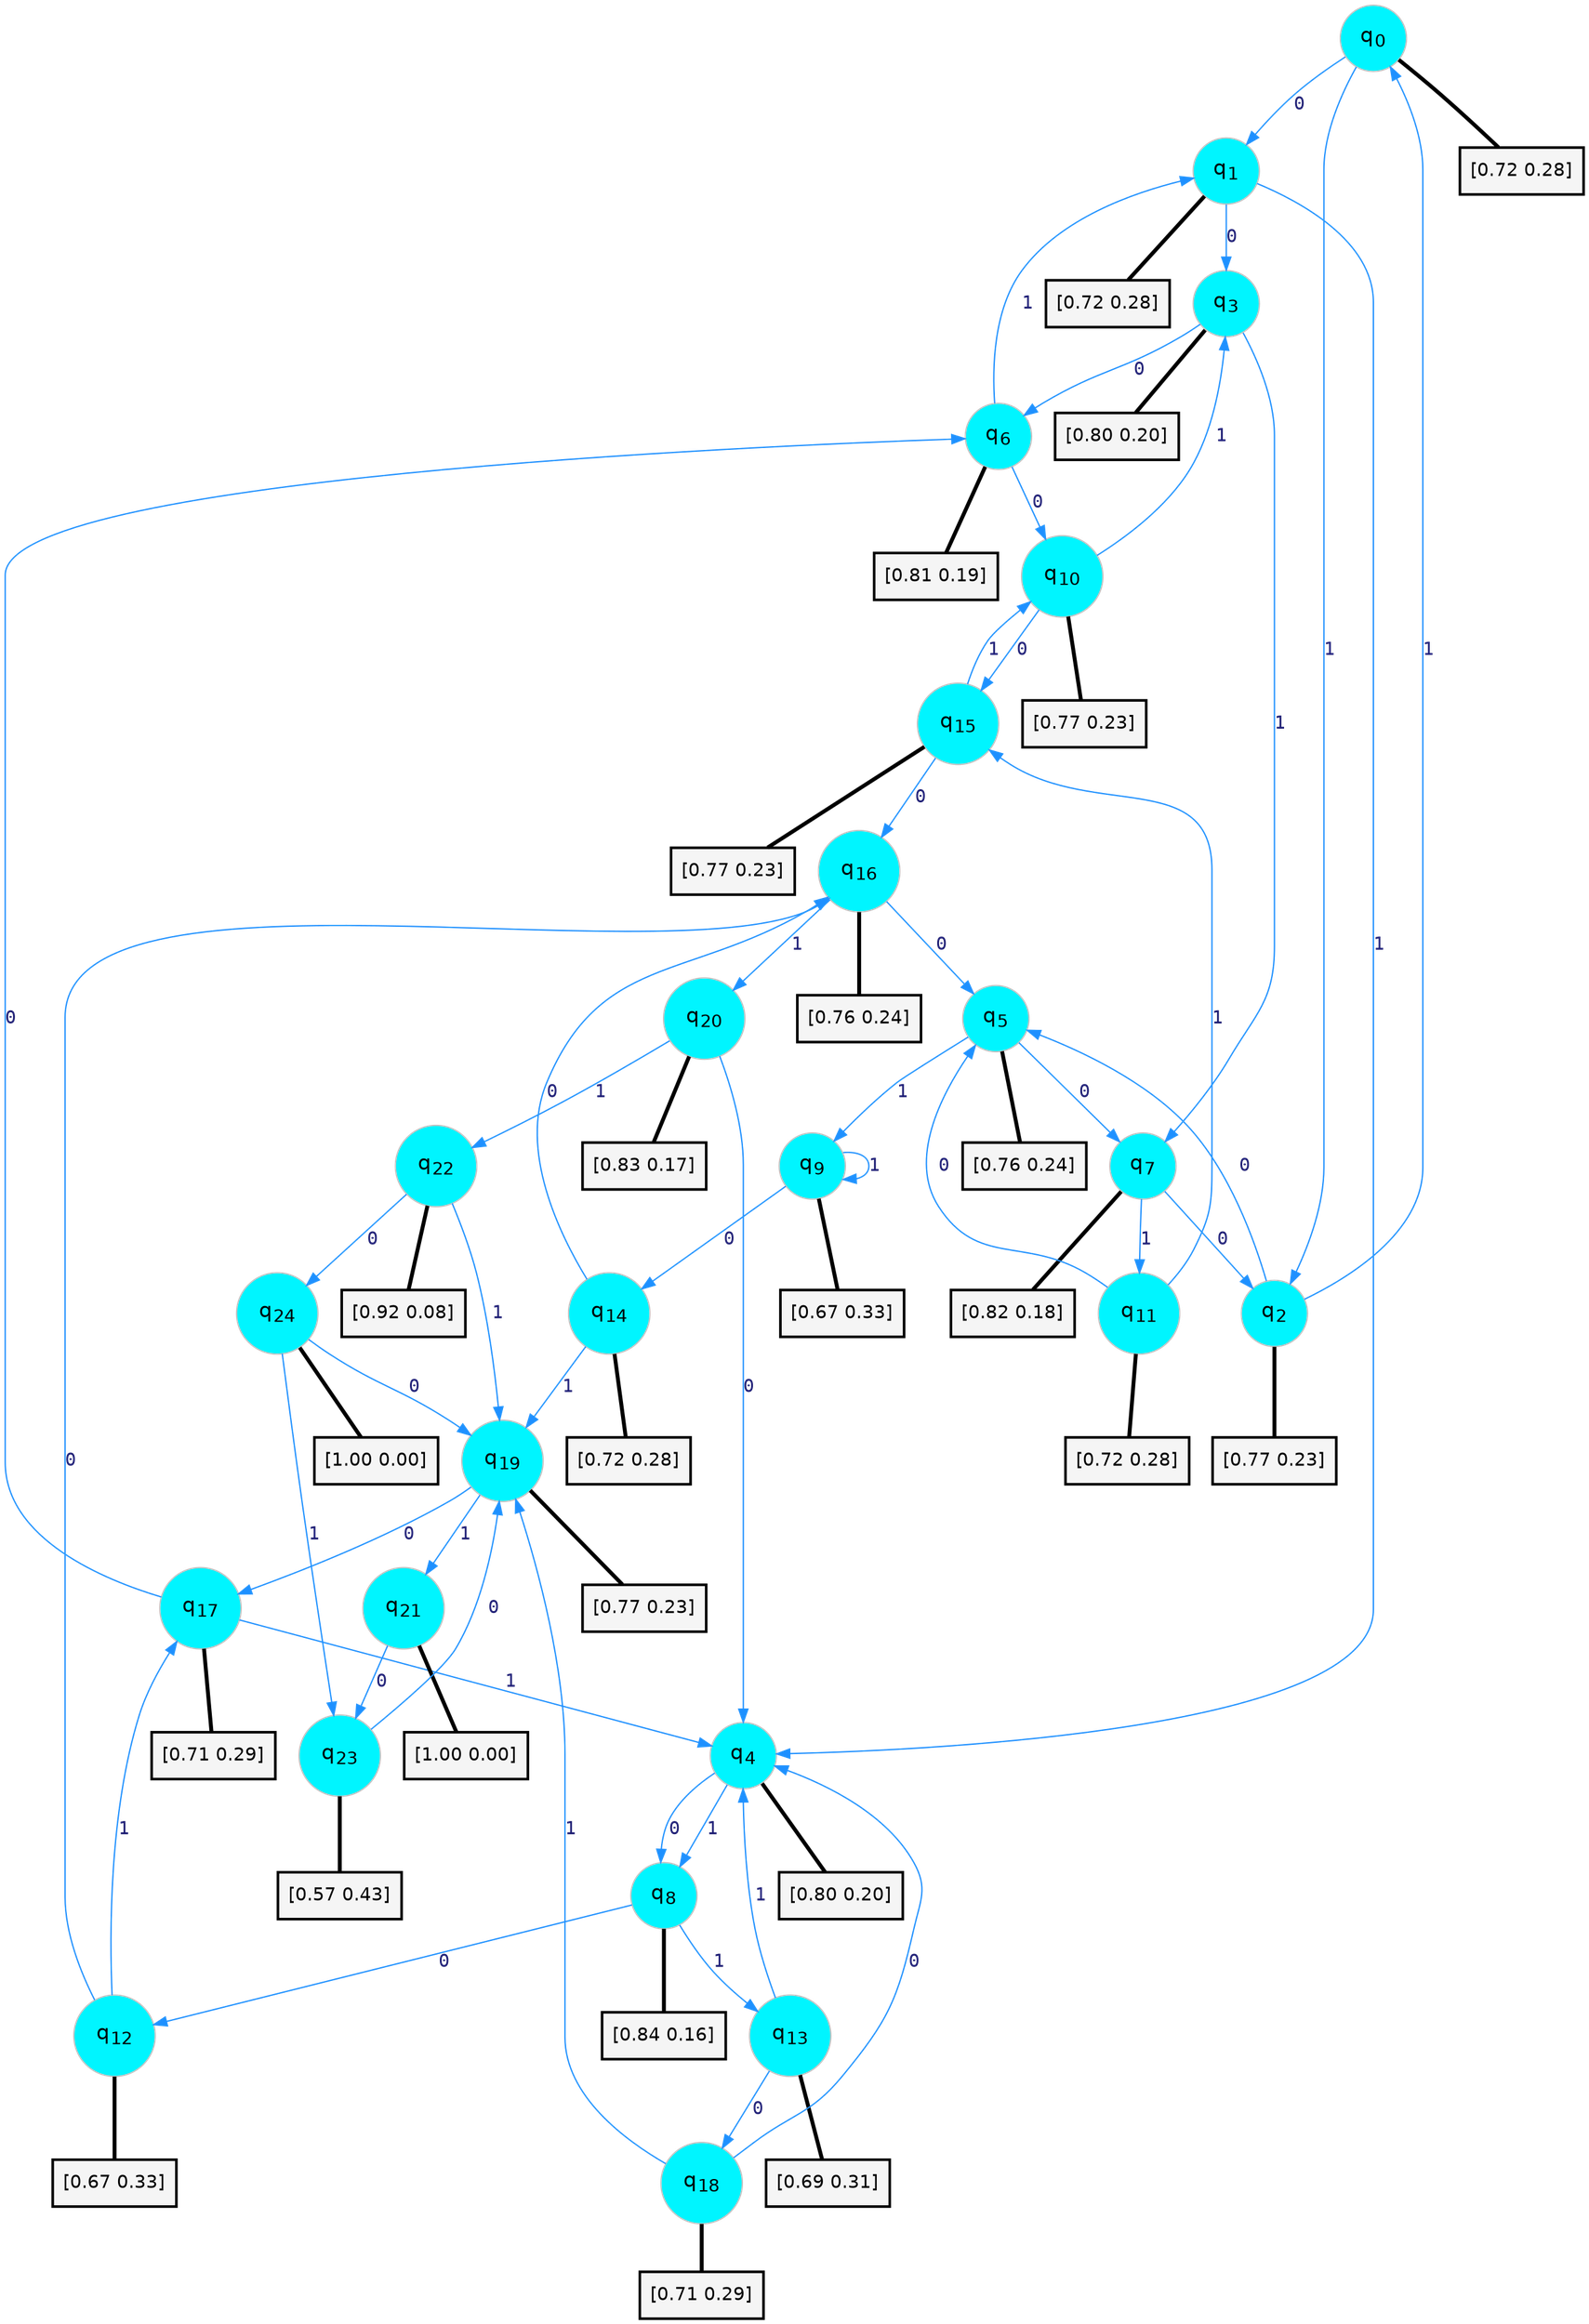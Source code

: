 digraph G {
graph [
bgcolor=transparent, dpi=300, rankdir=TD, size="40,25"];
node [
color=gray, fillcolor=turquoise1, fontcolor=black, fontname=Helvetica, fontsize=16, fontweight=bold, shape=circle, style=filled];
edge [
arrowsize=1, color=dodgerblue1, fontcolor=midnightblue, fontname=courier, fontweight=bold, penwidth=1, style=solid, weight=20];
0[label=<q<SUB>0</SUB>>];
1[label=<q<SUB>1</SUB>>];
2[label=<q<SUB>2</SUB>>];
3[label=<q<SUB>3</SUB>>];
4[label=<q<SUB>4</SUB>>];
5[label=<q<SUB>5</SUB>>];
6[label=<q<SUB>6</SUB>>];
7[label=<q<SUB>7</SUB>>];
8[label=<q<SUB>8</SUB>>];
9[label=<q<SUB>9</SUB>>];
10[label=<q<SUB>10</SUB>>];
11[label=<q<SUB>11</SUB>>];
12[label=<q<SUB>12</SUB>>];
13[label=<q<SUB>13</SUB>>];
14[label=<q<SUB>14</SUB>>];
15[label=<q<SUB>15</SUB>>];
16[label=<q<SUB>16</SUB>>];
17[label=<q<SUB>17</SUB>>];
18[label=<q<SUB>18</SUB>>];
19[label=<q<SUB>19</SUB>>];
20[label=<q<SUB>20</SUB>>];
21[label=<q<SUB>21</SUB>>];
22[label=<q<SUB>22</SUB>>];
23[label=<q<SUB>23</SUB>>];
24[label=<q<SUB>24</SUB>>];
25[label="[0.72 0.28]", shape=box,fontcolor=black, fontname=Helvetica, fontsize=14, penwidth=2, fillcolor=whitesmoke,color=black];
26[label="[0.72 0.28]", shape=box,fontcolor=black, fontname=Helvetica, fontsize=14, penwidth=2, fillcolor=whitesmoke,color=black];
27[label="[0.77 0.23]", shape=box,fontcolor=black, fontname=Helvetica, fontsize=14, penwidth=2, fillcolor=whitesmoke,color=black];
28[label="[0.80 0.20]", shape=box,fontcolor=black, fontname=Helvetica, fontsize=14, penwidth=2, fillcolor=whitesmoke,color=black];
29[label="[0.80 0.20]", shape=box,fontcolor=black, fontname=Helvetica, fontsize=14, penwidth=2, fillcolor=whitesmoke,color=black];
30[label="[0.76 0.24]", shape=box,fontcolor=black, fontname=Helvetica, fontsize=14, penwidth=2, fillcolor=whitesmoke,color=black];
31[label="[0.81 0.19]", shape=box,fontcolor=black, fontname=Helvetica, fontsize=14, penwidth=2, fillcolor=whitesmoke,color=black];
32[label="[0.82 0.18]", shape=box,fontcolor=black, fontname=Helvetica, fontsize=14, penwidth=2, fillcolor=whitesmoke,color=black];
33[label="[0.84 0.16]", shape=box,fontcolor=black, fontname=Helvetica, fontsize=14, penwidth=2, fillcolor=whitesmoke,color=black];
34[label="[0.67 0.33]", shape=box,fontcolor=black, fontname=Helvetica, fontsize=14, penwidth=2, fillcolor=whitesmoke,color=black];
35[label="[0.77 0.23]", shape=box,fontcolor=black, fontname=Helvetica, fontsize=14, penwidth=2, fillcolor=whitesmoke,color=black];
36[label="[0.72 0.28]", shape=box,fontcolor=black, fontname=Helvetica, fontsize=14, penwidth=2, fillcolor=whitesmoke,color=black];
37[label="[0.67 0.33]", shape=box,fontcolor=black, fontname=Helvetica, fontsize=14, penwidth=2, fillcolor=whitesmoke,color=black];
38[label="[0.69 0.31]", shape=box,fontcolor=black, fontname=Helvetica, fontsize=14, penwidth=2, fillcolor=whitesmoke,color=black];
39[label="[0.72 0.28]", shape=box,fontcolor=black, fontname=Helvetica, fontsize=14, penwidth=2, fillcolor=whitesmoke,color=black];
40[label="[0.77 0.23]", shape=box,fontcolor=black, fontname=Helvetica, fontsize=14, penwidth=2, fillcolor=whitesmoke,color=black];
41[label="[0.76 0.24]", shape=box,fontcolor=black, fontname=Helvetica, fontsize=14, penwidth=2, fillcolor=whitesmoke,color=black];
42[label="[0.71 0.29]", shape=box,fontcolor=black, fontname=Helvetica, fontsize=14, penwidth=2, fillcolor=whitesmoke,color=black];
43[label="[0.71 0.29]", shape=box,fontcolor=black, fontname=Helvetica, fontsize=14, penwidth=2, fillcolor=whitesmoke,color=black];
44[label="[0.77 0.23]", shape=box,fontcolor=black, fontname=Helvetica, fontsize=14, penwidth=2, fillcolor=whitesmoke,color=black];
45[label="[0.83 0.17]", shape=box,fontcolor=black, fontname=Helvetica, fontsize=14, penwidth=2, fillcolor=whitesmoke,color=black];
46[label="[1.00 0.00]", shape=box,fontcolor=black, fontname=Helvetica, fontsize=14, penwidth=2, fillcolor=whitesmoke,color=black];
47[label="[0.92 0.08]", shape=box,fontcolor=black, fontname=Helvetica, fontsize=14, penwidth=2, fillcolor=whitesmoke,color=black];
48[label="[0.57 0.43]", shape=box,fontcolor=black, fontname=Helvetica, fontsize=14, penwidth=2, fillcolor=whitesmoke,color=black];
49[label="[1.00 0.00]", shape=box,fontcolor=black, fontname=Helvetica, fontsize=14, penwidth=2, fillcolor=whitesmoke,color=black];
0->1 [label=0];
0->2 [label=1];
0->25 [arrowhead=none, penwidth=3,color=black];
1->3 [label=0];
1->4 [label=1];
1->26 [arrowhead=none, penwidth=3,color=black];
2->5 [label=0];
2->0 [label=1];
2->27 [arrowhead=none, penwidth=3,color=black];
3->6 [label=0];
3->7 [label=1];
3->28 [arrowhead=none, penwidth=3,color=black];
4->8 [label=0];
4->8 [label=1];
4->29 [arrowhead=none, penwidth=3,color=black];
5->7 [label=0];
5->9 [label=1];
5->30 [arrowhead=none, penwidth=3,color=black];
6->10 [label=0];
6->1 [label=1];
6->31 [arrowhead=none, penwidth=3,color=black];
7->2 [label=0];
7->11 [label=1];
7->32 [arrowhead=none, penwidth=3,color=black];
8->12 [label=0];
8->13 [label=1];
8->33 [arrowhead=none, penwidth=3,color=black];
9->14 [label=0];
9->9 [label=1];
9->34 [arrowhead=none, penwidth=3,color=black];
10->15 [label=0];
10->3 [label=1];
10->35 [arrowhead=none, penwidth=3,color=black];
11->5 [label=0];
11->15 [label=1];
11->36 [arrowhead=none, penwidth=3,color=black];
12->16 [label=0];
12->17 [label=1];
12->37 [arrowhead=none, penwidth=3,color=black];
13->18 [label=0];
13->4 [label=1];
13->38 [arrowhead=none, penwidth=3,color=black];
14->16 [label=0];
14->19 [label=1];
14->39 [arrowhead=none, penwidth=3,color=black];
15->16 [label=0];
15->10 [label=1];
15->40 [arrowhead=none, penwidth=3,color=black];
16->5 [label=0];
16->20 [label=1];
16->41 [arrowhead=none, penwidth=3,color=black];
17->6 [label=0];
17->4 [label=1];
17->42 [arrowhead=none, penwidth=3,color=black];
18->4 [label=0];
18->19 [label=1];
18->43 [arrowhead=none, penwidth=3,color=black];
19->17 [label=0];
19->21 [label=1];
19->44 [arrowhead=none, penwidth=3,color=black];
20->4 [label=0];
20->22 [label=1];
20->45 [arrowhead=none, penwidth=3,color=black];
21->23 [label=0];
21->46 [arrowhead=none, penwidth=3,color=black];
22->24 [label=0];
22->19 [label=1];
22->47 [arrowhead=none, penwidth=3,color=black];
23->19 [label=0];
23->48 [arrowhead=none, penwidth=3,color=black];
24->19 [label=0];
24->23 [label=1];
24->49 [arrowhead=none, penwidth=3,color=black];
}
